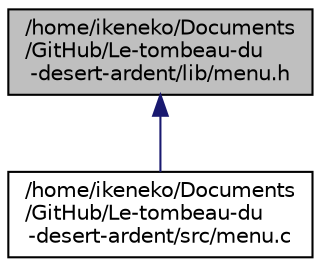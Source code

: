 digraph "/home/ikeneko/Documents/GitHub/Le-tombeau-du-desert-ardent/lib/menu.h"
{
 // LATEX_PDF_SIZE
  edge [fontname="Helvetica",fontsize="10",labelfontname="Helvetica",labelfontsize="10"];
  node [fontname="Helvetica",fontsize="10",shape=record];
  Node1 [label="/home/ikeneko/Documents\l/GitHub/Le-tombeau-du\l-desert-ardent/lib/menu.h",height=0.2,width=0.4,color="black", fillcolor="grey75", style="filled", fontcolor="black",tooltip="Définition de l'objet menu."];
  Node1 -> Node2 [dir="back",color="midnightblue",fontsize="10",style="solid"];
  Node2 [label="/home/ikeneko/Documents\l/GitHub/Le-tombeau-du\l-desert-ardent/src/menu.c",height=0.2,width=0.4,color="black", fillcolor="white", style="filled",URL="$menu_8c.html",tooltip="Définition de l'objet menu."];
}
